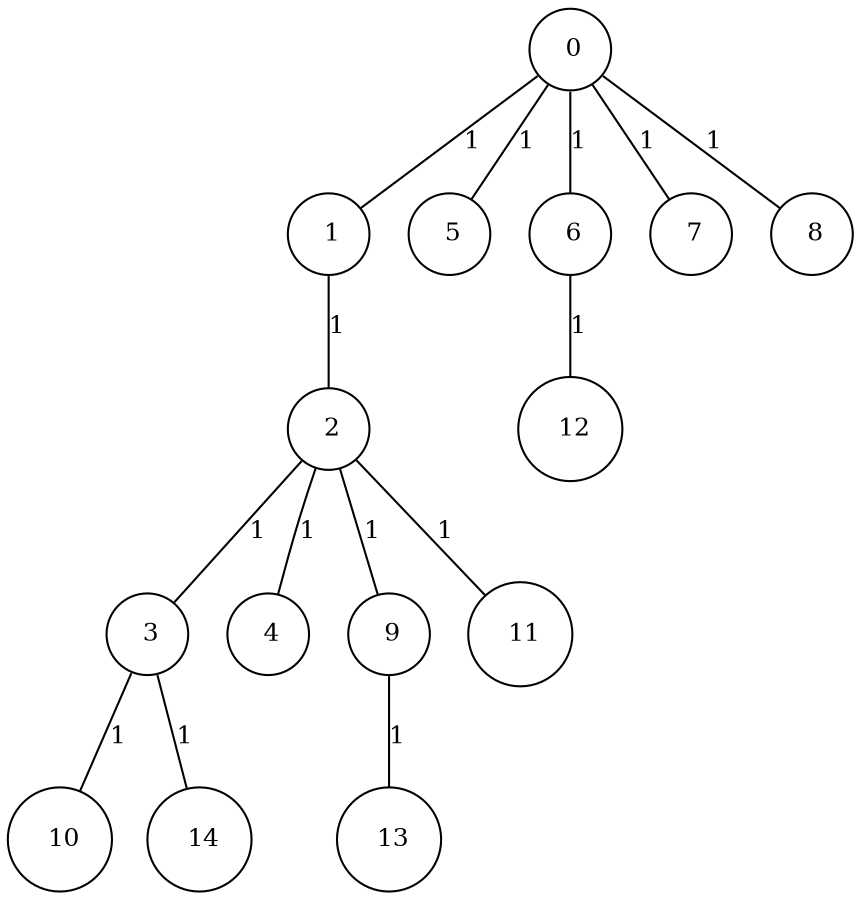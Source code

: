 graph G {
size="8.5,11;"
ratio = "expand;"
fixedsize="true;"
overlap="scale;"
node[shape=circle,width=.12,hight=.12,fontsize=12]
edge[fontsize=12]

0[label=" 0" color=black, pos="0.96149374,1.9096685!"];
1[label=" 1" color=black, pos="1.1445582,1.2116991!"];
2[label=" 2" color=black, pos="0.90475027,1.0247222!"];
3[label=" 3" color=black, pos="1.5012667,0.20322288!"];
4[label=" 4" color=black, pos="0.24952139,2.528701!"];
5[label=" 5" color=black, pos="1.1671146,1.5118323!"];
6[label=" 6" color=black, pos="1.5720186,0.887233!"];
7[label=" 7" color=black, pos="0.021293718,1.0033844!"];
8[label=" 8" color=black, pos="0.20504052,2.0965342!"];
9[label=" 9" color=black, pos="2.2596545,0.056053317!"];
10[label=" 10" color=black, pos="0.81291804,1.1514479!"];
11[label=" 11" color=black, pos="0.31240181,2.1316571!"];
12[label=" 12" color=black, pos="0.60462225,0.47799477!"];
13[label=" 13" color=black, pos="1.6518832,2.1310363!"];
14[label=" 14" color=black, pos="2.2577584,2.0365499!"];
0--1[label="1"]
0--5[label="1"]
0--6[label="1"]
0--7[label="1"]
0--8[label="1"]
1--2[label="1"]
2--3[label="1"]
2--4[label="1"]
2--9[label="1"]
2--11[label="1"]
3--10[label="1"]
3--14[label="1"]
6--12[label="1"]
9--13[label="1"]

}
